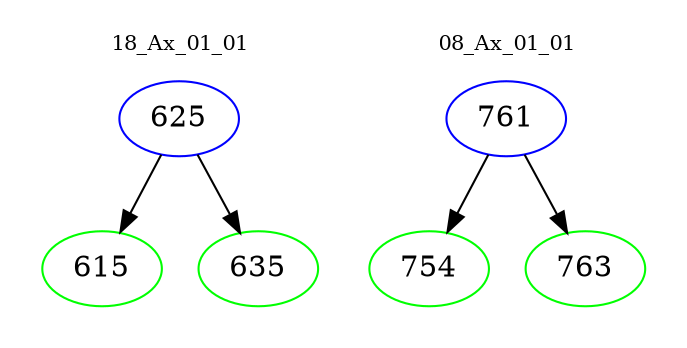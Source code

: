 digraph{
subgraph cluster_0 {
color = white
label = "18_Ax_01_01";
fontsize=10;
T0_625 [label="625", color="blue"]
T0_625 -> T0_615 [color="black"]
T0_615 [label="615", color="green"]
T0_625 -> T0_635 [color="black"]
T0_635 [label="635", color="green"]
}
subgraph cluster_1 {
color = white
label = "08_Ax_01_01";
fontsize=10;
T1_761 [label="761", color="blue"]
T1_761 -> T1_754 [color="black"]
T1_754 [label="754", color="green"]
T1_761 -> T1_763 [color="black"]
T1_763 [label="763", color="green"]
}
}
